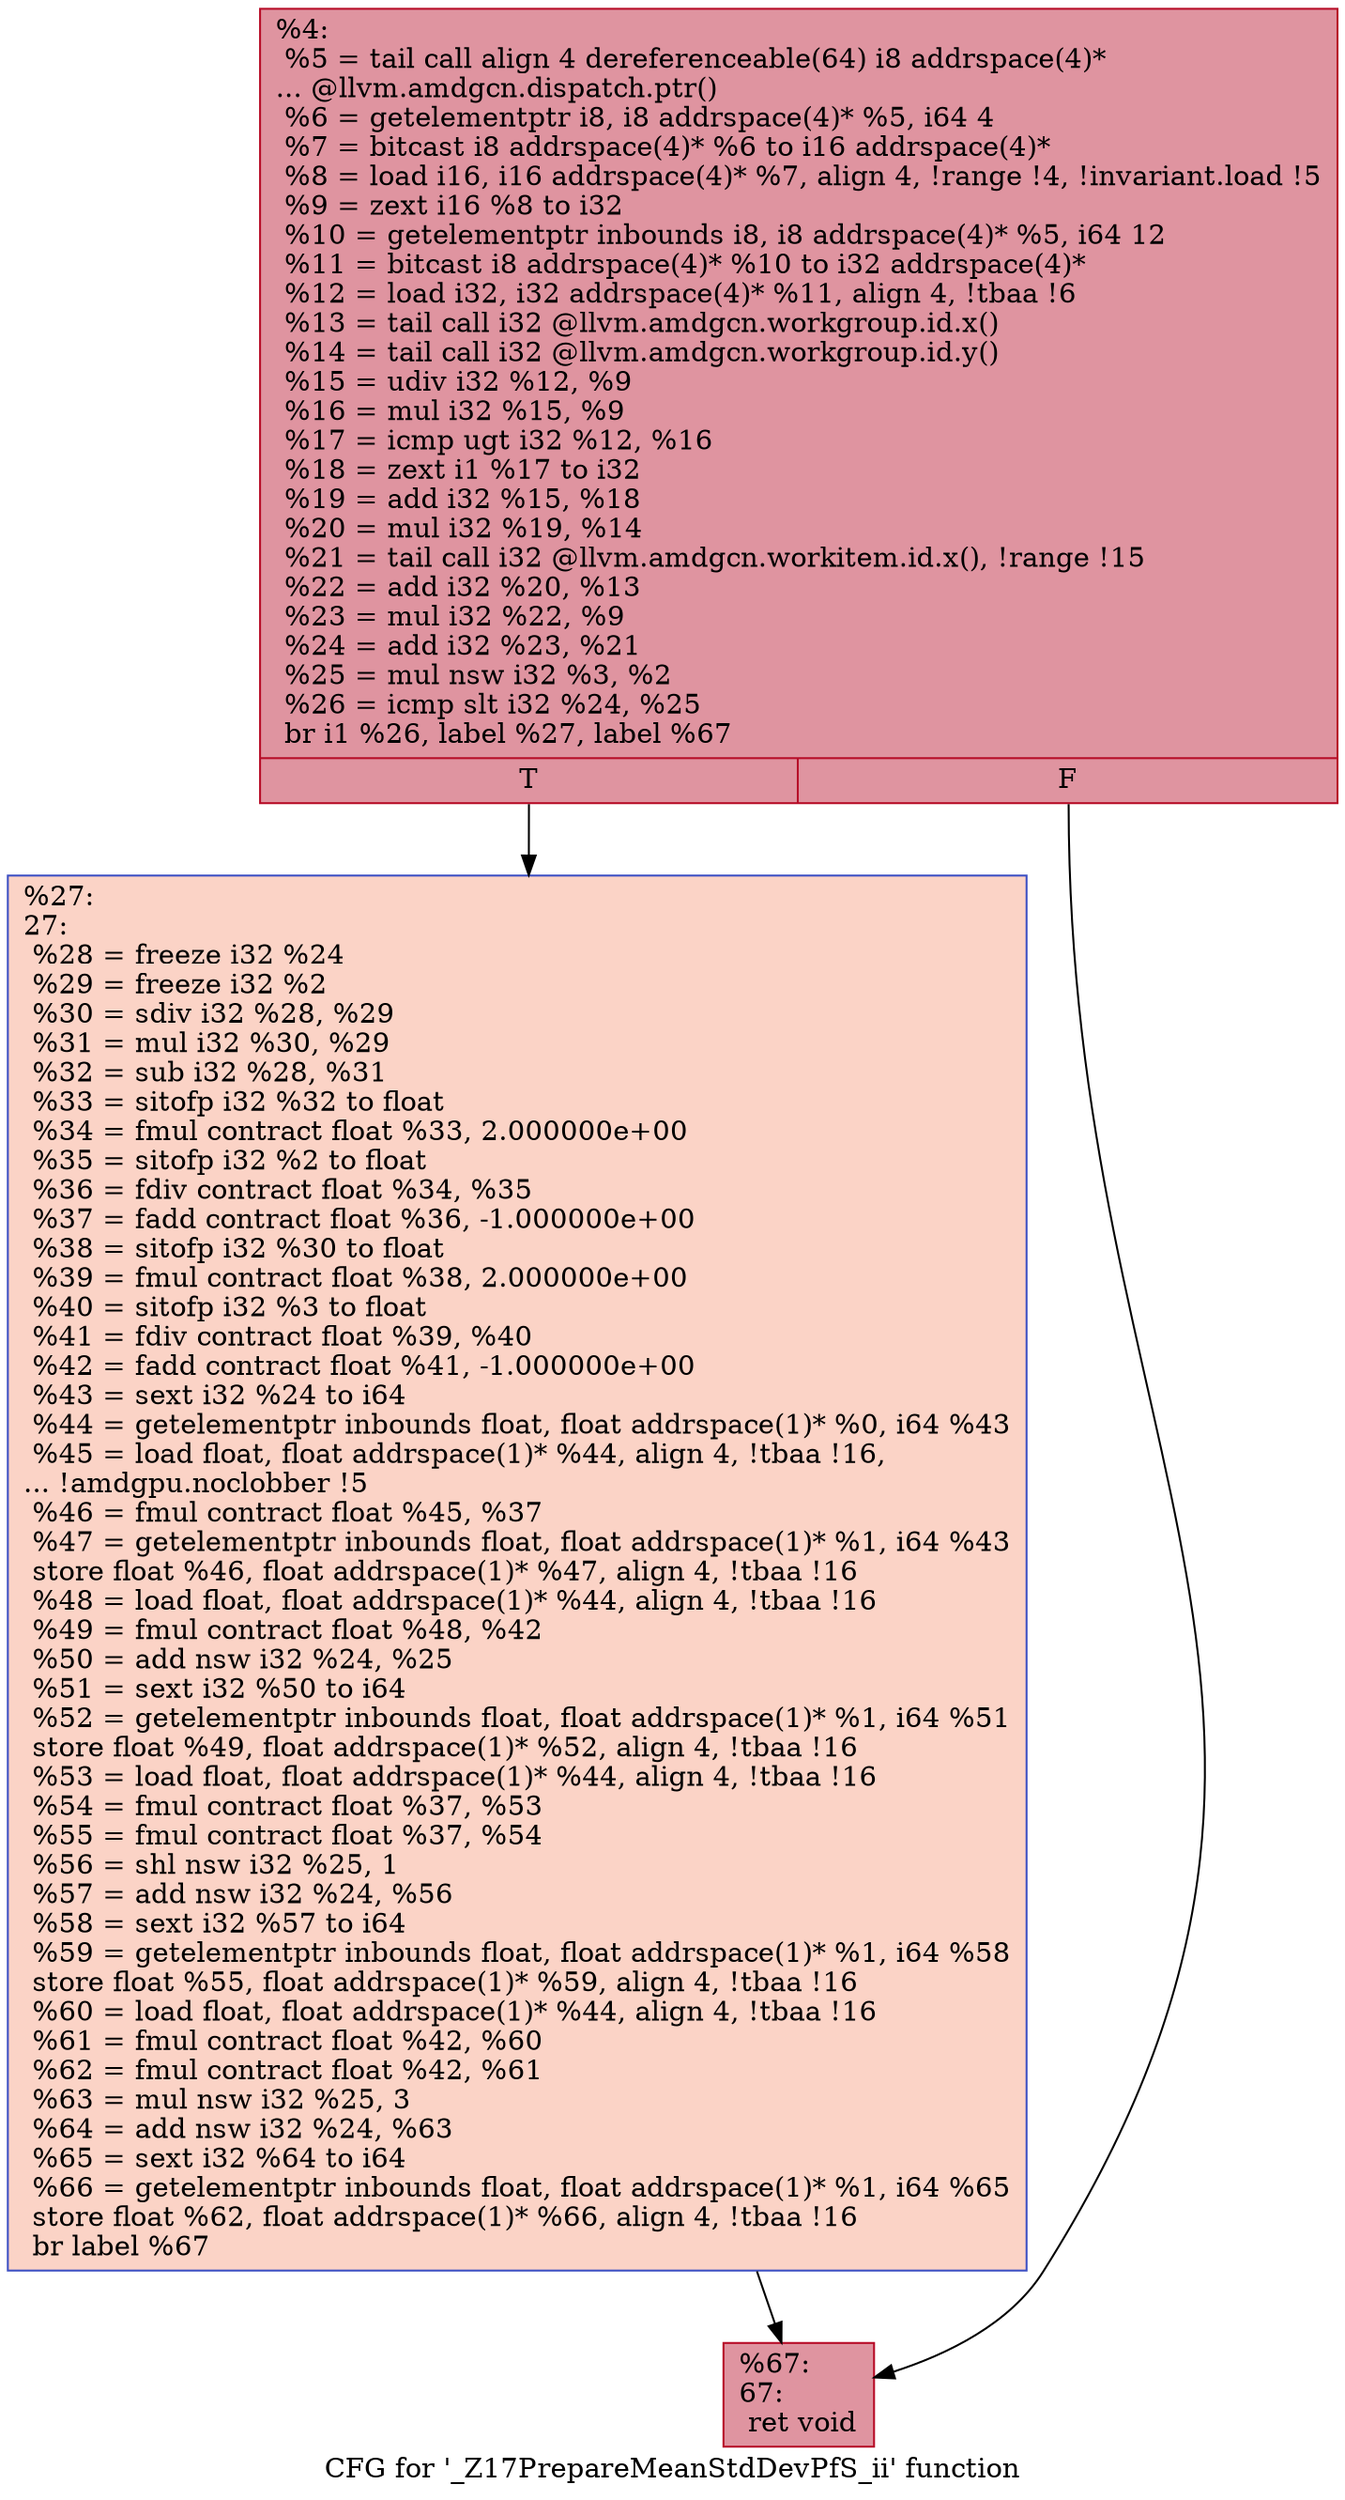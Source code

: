 digraph "CFG for '_Z17PrepareMeanStdDevPfS_ii' function" {
	label="CFG for '_Z17PrepareMeanStdDevPfS_ii' function";

	Node0x6257a60 [shape=record,color="#b70d28ff", style=filled, fillcolor="#b70d2870",label="{%4:\l  %5 = tail call align 4 dereferenceable(64) i8 addrspace(4)*\l... @llvm.amdgcn.dispatch.ptr()\l  %6 = getelementptr i8, i8 addrspace(4)* %5, i64 4\l  %7 = bitcast i8 addrspace(4)* %6 to i16 addrspace(4)*\l  %8 = load i16, i16 addrspace(4)* %7, align 4, !range !4, !invariant.load !5\l  %9 = zext i16 %8 to i32\l  %10 = getelementptr inbounds i8, i8 addrspace(4)* %5, i64 12\l  %11 = bitcast i8 addrspace(4)* %10 to i32 addrspace(4)*\l  %12 = load i32, i32 addrspace(4)* %11, align 4, !tbaa !6\l  %13 = tail call i32 @llvm.amdgcn.workgroup.id.x()\l  %14 = tail call i32 @llvm.amdgcn.workgroup.id.y()\l  %15 = udiv i32 %12, %9\l  %16 = mul i32 %15, %9\l  %17 = icmp ugt i32 %12, %16\l  %18 = zext i1 %17 to i32\l  %19 = add i32 %15, %18\l  %20 = mul i32 %19, %14\l  %21 = tail call i32 @llvm.amdgcn.workitem.id.x(), !range !15\l  %22 = add i32 %20, %13\l  %23 = mul i32 %22, %9\l  %24 = add i32 %23, %21\l  %25 = mul nsw i32 %3, %2\l  %26 = icmp slt i32 %24, %25\l  br i1 %26, label %27, label %67\l|{<s0>T|<s1>F}}"];
	Node0x6257a60:s0 -> Node0x625a340;
	Node0x6257a60:s1 -> Node0x625a3d0;
	Node0x625a340 [shape=record,color="#3d50c3ff", style=filled, fillcolor="#f59c7d70",label="{%27:\l27:                                               \l  %28 = freeze i32 %24\l  %29 = freeze i32 %2\l  %30 = sdiv i32 %28, %29\l  %31 = mul i32 %30, %29\l  %32 = sub i32 %28, %31\l  %33 = sitofp i32 %32 to float\l  %34 = fmul contract float %33, 2.000000e+00\l  %35 = sitofp i32 %2 to float\l  %36 = fdiv contract float %34, %35\l  %37 = fadd contract float %36, -1.000000e+00\l  %38 = sitofp i32 %30 to float\l  %39 = fmul contract float %38, 2.000000e+00\l  %40 = sitofp i32 %3 to float\l  %41 = fdiv contract float %39, %40\l  %42 = fadd contract float %41, -1.000000e+00\l  %43 = sext i32 %24 to i64\l  %44 = getelementptr inbounds float, float addrspace(1)* %0, i64 %43\l  %45 = load float, float addrspace(1)* %44, align 4, !tbaa !16,\l... !amdgpu.noclobber !5\l  %46 = fmul contract float %45, %37\l  %47 = getelementptr inbounds float, float addrspace(1)* %1, i64 %43\l  store float %46, float addrspace(1)* %47, align 4, !tbaa !16\l  %48 = load float, float addrspace(1)* %44, align 4, !tbaa !16\l  %49 = fmul contract float %48, %42\l  %50 = add nsw i32 %24, %25\l  %51 = sext i32 %50 to i64\l  %52 = getelementptr inbounds float, float addrspace(1)* %1, i64 %51\l  store float %49, float addrspace(1)* %52, align 4, !tbaa !16\l  %53 = load float, float addrspace(1)* %44, align 4, !tbaa !16\l  %54 = fmul contract float %37, %53\l  %55 = fmul contract float %37, %54\l  %56 = shl nsw i32 %25, 1\l  %57 = add nsw i32 %24, %56\l  %58 = sext i32 %57 to i64\l  %59 = getelementptr inbounds float, float addrspace(1)* %1, i64 %58\l  store float %55, float addrspace(1)* %59, align 4, !tbaa !16\l  %60 = load float, float addrspace(1)* %44, align 4, !tbaa !16\l  %61 = fmul contract float %42, %60\l  %62 = fmul contract float %42, %61\l  %63 = mul nsw i32 %25, 3\l  %64 = add nsw i32 %24, %63\l  %65 = sext i32 %64 to i64\l  %66 = getelementptr inbounds float, float addrspace(1)* %1, i64 %65\l  store float %62, float addrspace(1)* %66, align 4, !tbaa !16\l  br label %67\l}"];
	Node0x625a340 -> Node0x625a3d0;
	Node0x625a3d0 [shape=record,color="#b70d28ff", style=filled, fillcolor="#b70d2870",label="{%67:\l67:                                               \l  ret void\l}"];
}
